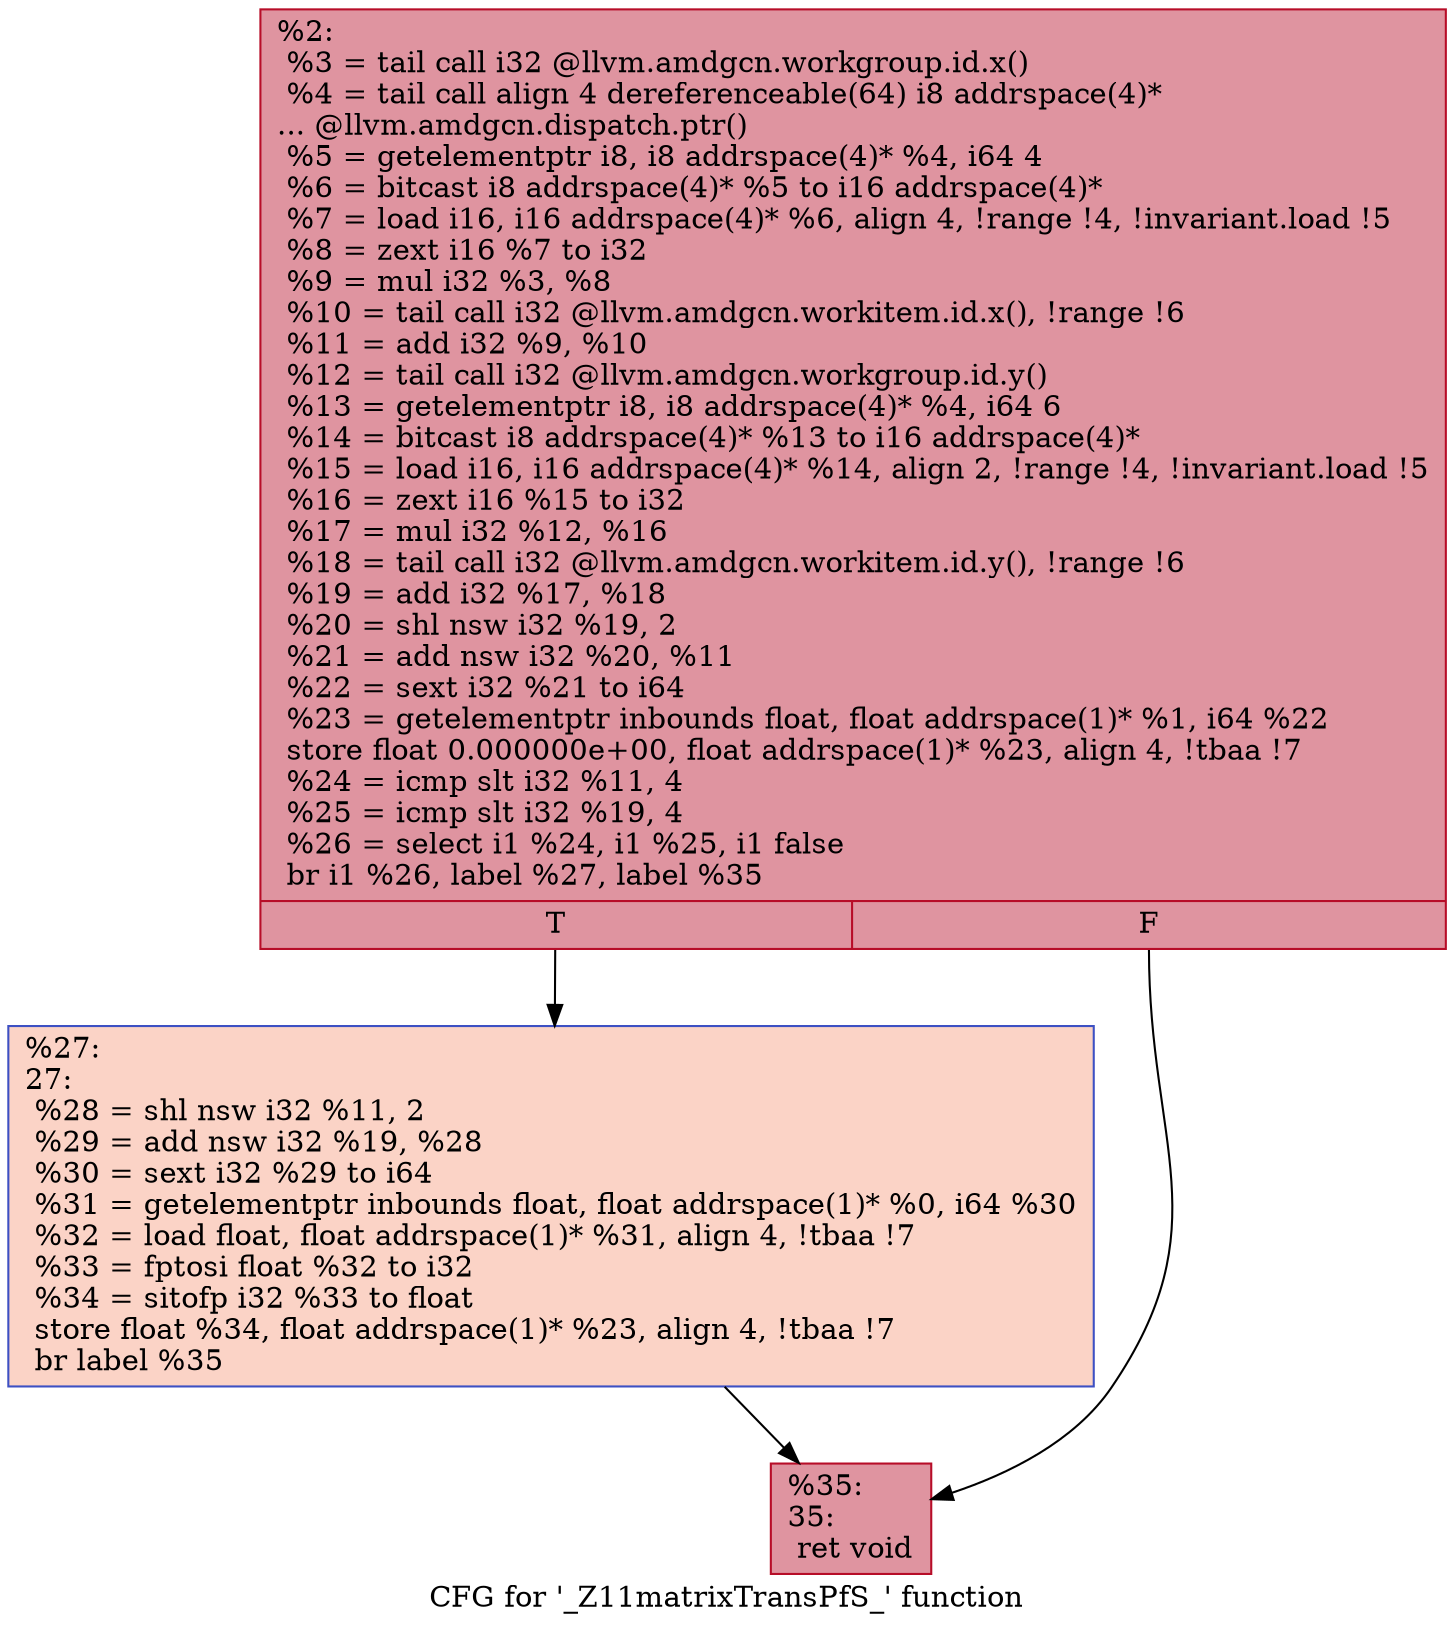 digraph "CFG for '_Z11matrixTransPfS_' function" {
	label="CFG for '_Z11matrixTransPfS_' function";

	Node0x60ed350 [shape=record,color="#b70d28ff", style=filled, fillcolor="#b70d2870",label="{%2:\l  %3 = tail call i32 @llvm.amdgcn.workgroup.id.x()\l  %4 = tail call align 4 dereferenceable(64) i8 addrspace(4)*\l... @llvm.amdgcn.dispatch.ptr()\l  %5 = getelementptr i8, i8 addrspace(4)* %4, i64 4\l  %6 = bitcast i8 addrspace(4)* %5 to i16 addrspace(4)*\l  %7 = load i16, i16 addrspace(4)* %6, align 4, !range !4, !invariant.load !5\l  %8 = zext i16 %7 to i32\l  %9 = mul i32 %3, %8\l  %10 = tail call i32 @llvm.amdgcn.workitem.id.x(), !range !6\l  %11 = add i32 %9, %10\l  %12 = tail call i32 @llvm.amdgcn.workgroup.id.y()\l  %13 = getelementptr i8, i8 addrspace(4)* %4, i64 6\l  %14 = bitcast i8 addrspace(4)* %13 to i16 addrspace(4)*\l  %15 = load i16, i16 addrspace(4)* %14, align 2, !range !4, !invariant.load !5\l  %16 = zext i16 %15 to i32\l  %17 = mul i32 %12, %16\l  %18 = tail call i32 @llvm.amdgcn.workitem.id.y(), !range !6\l  %19 = add i32 %17, %18\l  %20 = shl nsw i32 %19, 2\l  %21 = add nsw i32 %20, %11\l  %22 = sext i32 %21 to i64\l  %23 = getelementptr inbounds float, float addrspace(1)* %1, i64 %22\l  store float 0.000000e+00, float addrspace(1)* %23, align 4, !tbaa !7\l  %24 = icmp slt i32 %11, 4\l  %25 = icmp slt i32 %19, 4\l  %26 = select i1 %24, i1 %25, i1 false\l  br i1 %26, label %27, label %35\l|{<s0>T|<s1>F}}"];
	Node0x60ed350:s0 -> Node0x60f1cc0;
	Node0x60ed350:s1 -> Node0x60f1d50;
	Node0x60f1cc0 [shape=record,color="#3d50c3ff", style=filled, fillcolor="#f59c7d70",label="{%27:\l27:                                               \l  %28 = shl nsw i32 %11, 2\l  %29 = add nsw i32 %19, %28\l  %30 = sext i32 %29 to i64\l  %31 = getelementptr inbounds float, float addrspace(1)* %0, i64 %30\l  %32 = load float, float addrspace(1)* %31, align 4, !tbaa !7\l  %33 = fptosi float %32 to i32\l  %34 = sitofp i32 %33 to float\l  store float %34, float addrspace(1)* %23, align 4, !tbaa !7\l  br label %35\l}"];
	Node0x60f1cc0 -> Node0x60f1d50;
	Node0x60f1d50 [shape=record,color="#b70d28ff", style=filled, fillcolor="#b70d2870",label="{%35:\l35:                                               \l  ret void\l}"];
}
